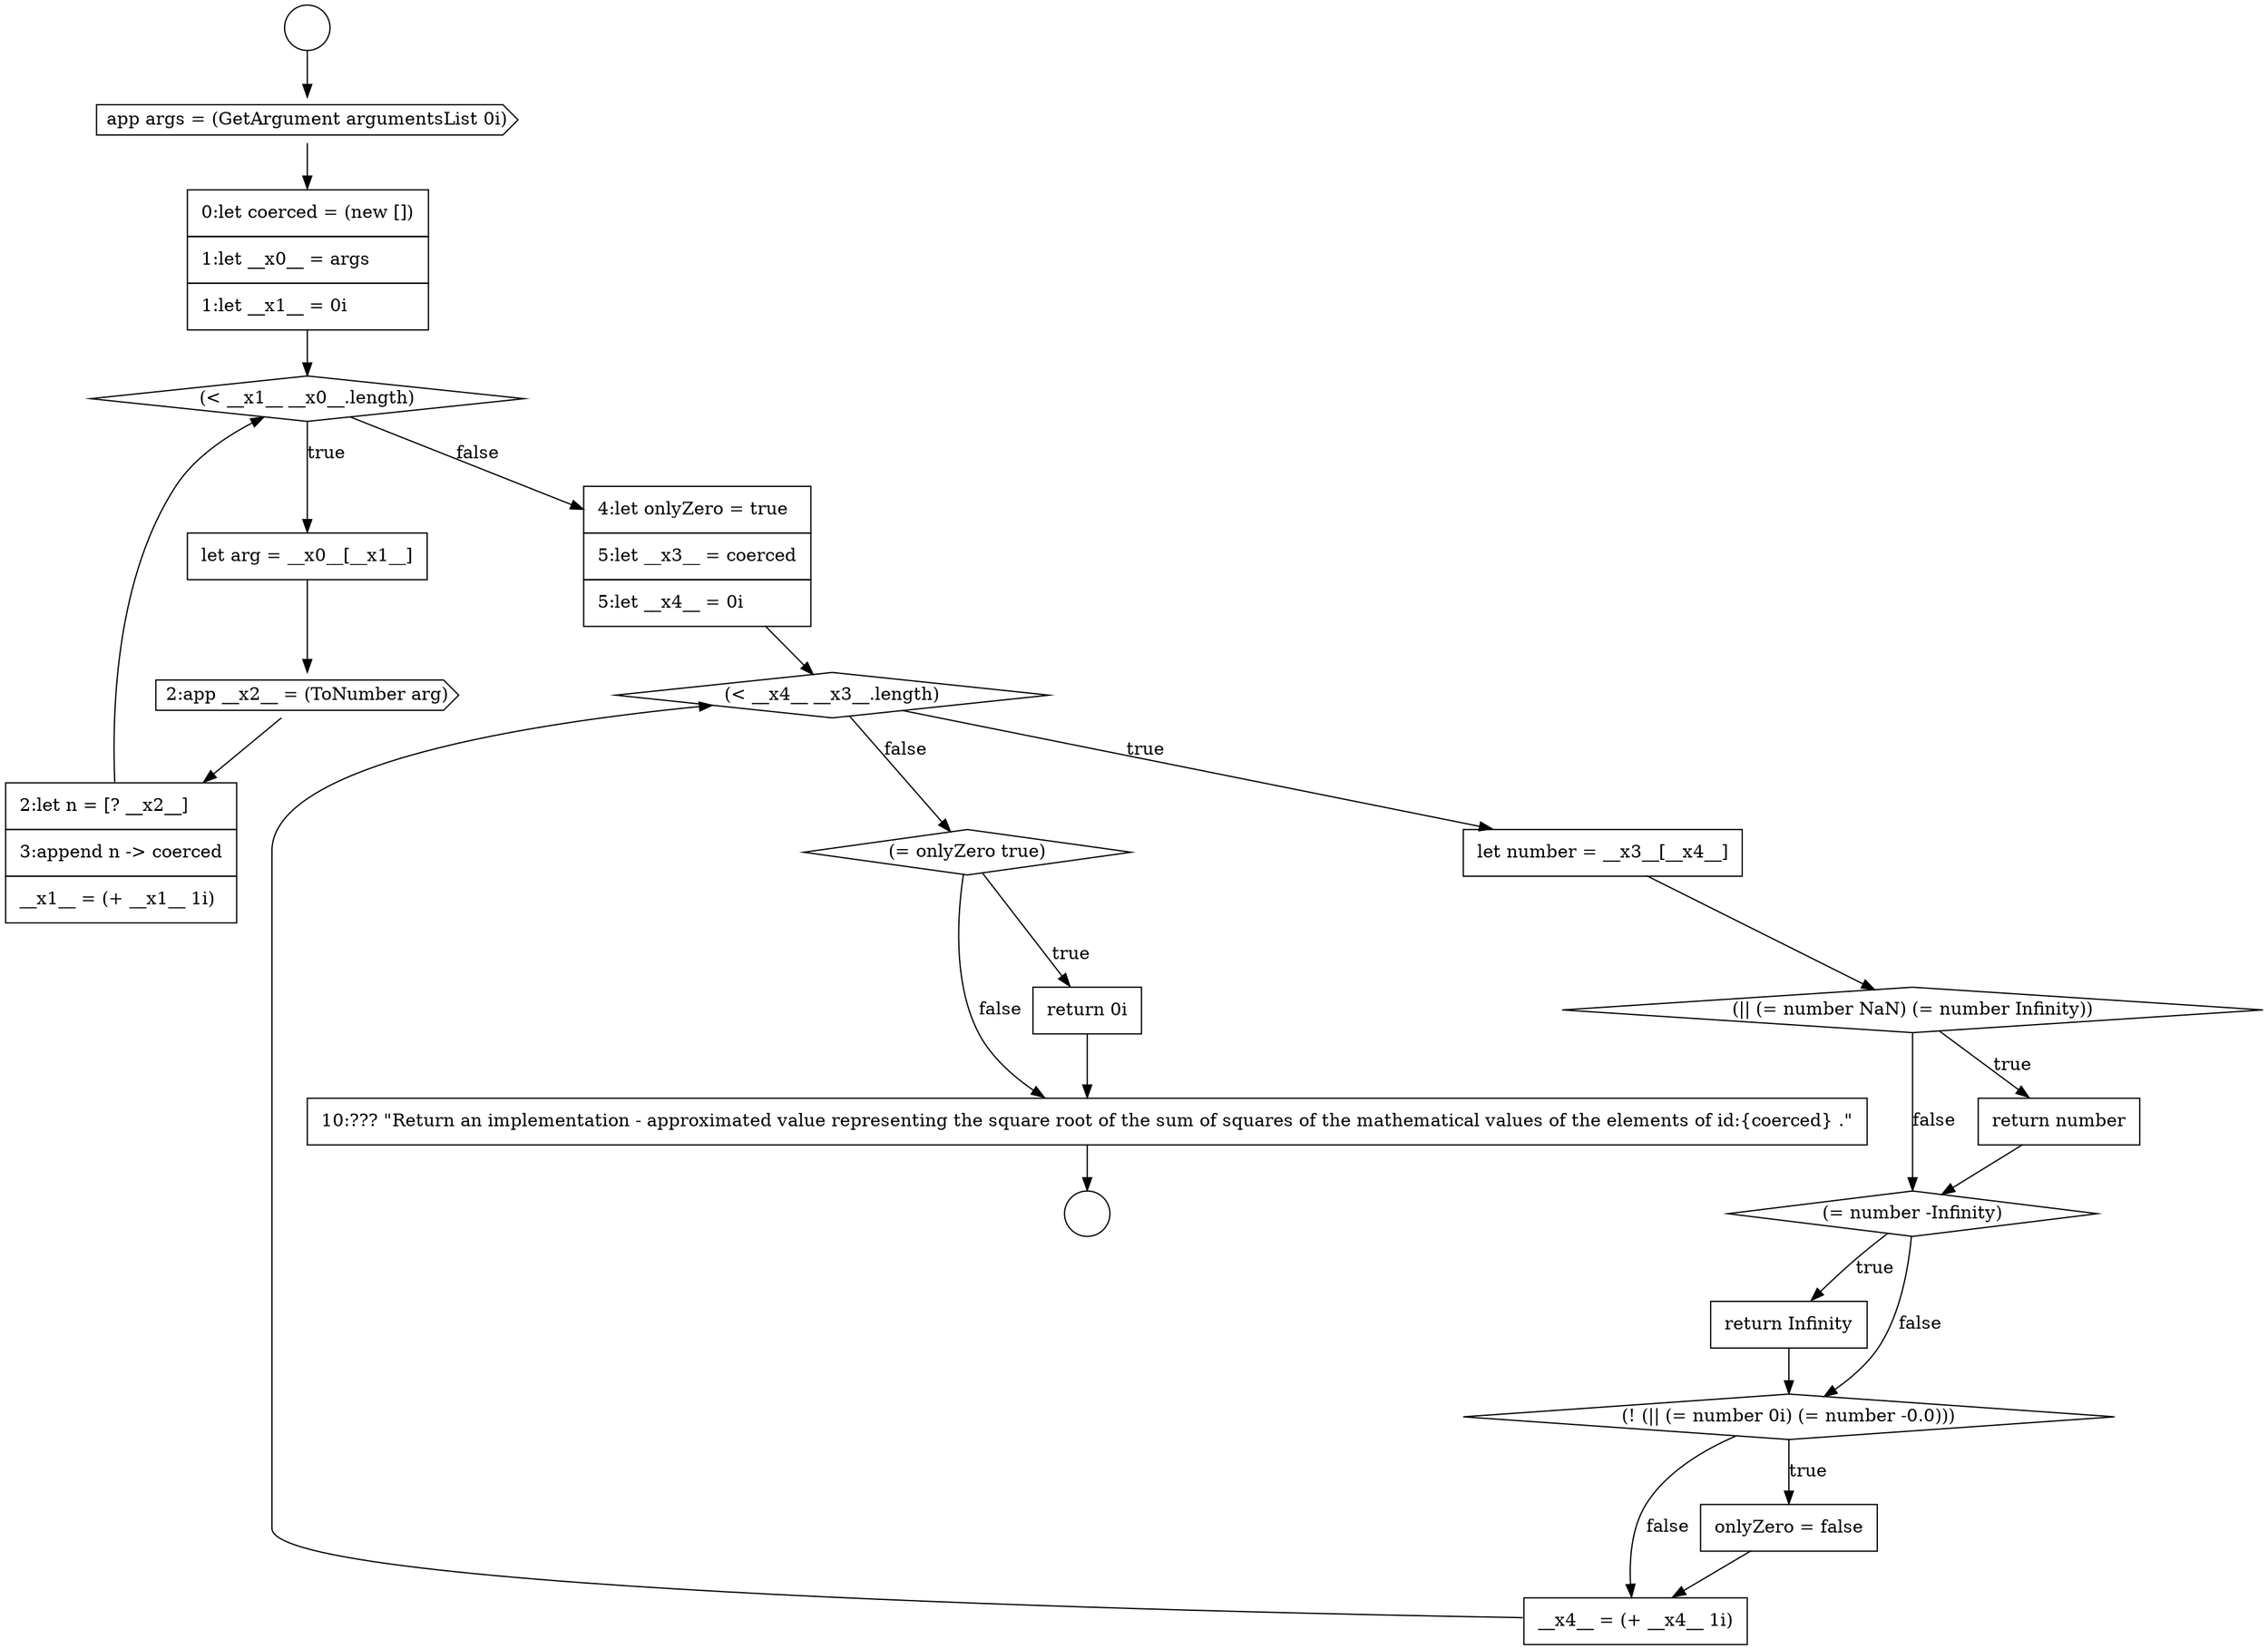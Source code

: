 digraph {
  node12869 [shape=circle label=" " color="black" fillcolor="white" style=filled]
  node12875 [shape=cds, label=<<font color="black">2:app __x2__ = (ToNumber arg)</font>> color="black" fillcolor="white" style=filled]
  node12888 [shape=none, margin=0, label=<<font color="black">
    <table border="0" cellborder="1" cellspacing="0" cellpadding="10">
      <tr><td align="left">return 0i</td></tr>
    </table>
  </font>> color="black" fillcolor="white" style=filled]
  node12878 [shape=diamond, label=<<font color="black">(&lt; __x4__ __x3__.length)</font>> color="black" fillcolor="white" style=filled]
  node12881 [shape=none, margin=0, label=<<font color="black">
    <table border="0" cellborder="1" cellspacing="0" cellpadding="10">
      <tr><td align="left">return number</td></tr>
    </table>
  </font>> color="black" fillcolor="white" style=filled]
  node12885 [shape=none, margin=0, label=<<font color="black">
    <table border="0" cellborder="1" cellspacing="0" cellpadding="10">
      <tr><td align="left">onlyZero = false</td></tr>
    </table>
  </font>> color="black" fillcolor="white" style=filled]
  node12870 [shape=circle label=" " color="black" fillcolor="white" style=filled]
  node12889 [shape=none, margin=0, label=<<font color="black">
    <table border="0" cellborder="1" cellspacing="0" cellpadding="10">
      <tr><td align="left">10:??? &quot;Return an implementation - approximated value representing the square root of the sum of squares of the mathematical values of the elements of id:{coerced} .&quot;</td></tr>
    </table>
  </font>> color="black" fillcolor="white" style=filled]
  node12874 [shape=none, margin=0, label=<<font color="black">
    <table border="0" cellborder="1" cellspacing="0" cellpadding="10">
      <tr><td align="left">let arg = __x0__[__x1__]</td></tr>
    </table>
  </font>> color="black" fillcolor="white" style=filled]
  node12877 [shape=none, margin=0, label=<<font color="black">
    <table border="0" cellborder="1" cellspacing="0" cellpadding="10">
      <tr><td align="left">4:let onlyZero = true</td></tr>
      <tr><td align="left">5:let __x3__ = coerced</td></tr>
      <tr><td align="left">5:let __x4__ = 0i</td></tr>
    </table>
  </font>> color="black" fillcolor="white" style=filled]
  node12882 [shape=diamond, label=<<font color="black">(= number -Infinity)</font>> color="black" fillcolor="white" style=filled]
  node12886 [shape=none, margin=0, label=<<font color="black">
    <table border="0" cellborder="1" cellspacing="0" cellpadding="10">
      <tr><td align="left">__x4__ = (+ __x4__ 1i)</td></tr>
    </table>
  </font>> color="black" fillcolor="white" style=filled]
  node12873 [shape=diamond, label=<<font color="black">(&lt; __x1__ __x0__.length)</font>> color="black" fillcolor="white" style=filled]
  node12871 [shape=cds, label=<<font color="black">app args = (GetArgument argumentsList 0i)</font>> color="black" fillcolor="white" style=filled]
  node12883 [shape=none, margin=0, label=<<font color="black">
    <table border="0" cellborder="1" cellspacing="0" cellpadding="10">
      <tr><td align="left">return Infinity</td></tr>
    </table>
  </font>> color="black" fillcolor="white" style=filled]
  node12880 [shape=diamond, label=<<font color="black">(|| (= number NaN) (= number Infinity))</font>> color="black" fillcolor="white" style=filled]
  node12876 [shape=none, margin=0, label=<<font color="black">
    <table border="0" cellborder="1" cellspacing="0" cellpadding="10">
      <tr><td align="left">2:let n = [? __x2__]</td></tr>
      <tr><td align="left">3:append n -&gt; coerced</td></tr>
      <tr><td align="left">__x1__ = (+ __x1__ 1i)</td></tr>
    </table>
  </font>> color="black" fillcolor="white" style=filled]
  node12872 [shape=none, margin=0, label=<<font color="black">
    <table border="0" cellborder="1" cellspacing="0" cellpadding="10">
      <tr><td align="left">0:let coerced = (new [])</td></tr>
      <tr><td align="left">1:let __x0__ = args</td></tr>
      <tr><td align="left">1:let __x1__ = 0i</td></tr>
    </table>
  </font>> color="black" fillcolor="white" style=filled]
  node12887 [shape=diamond, label=<<font color="black">(= onlyZero true)</font>> color="black" fillcolor="white" style=filled]
  node12879 [shape=none, margin=0, label=<<font color="black">
    <table border="0" cellborder="1" cellspacing="0" cellpadding="10">
      <tr><td align="left">let number = __x3__[__x4__]</td></tr>
    </table>
  </font>> color="black" fillcolor="white" style=filled]
  node12884 [shape=diamond, label=<<font color="black">(! (|| (= number 0i) (= number -0.0)))</font>> color="black" fillcolor="white" style=filled]
  node12879 -> node12880 [ color="black"]
  node12880 -> node12881 [label=<<font color="black">true</font>> color="black"]
  node12880 -> node12882 [label=<<font color="black">false</font>> color="black"]
  node12888 -> node12889 [ color="black"]
  node12885 -> node12886 [ color="black"]
  node12887 -> node12888 [label=<<font color="black">true</font>> color="black"]
  node12887 -> node12889 [label=<<font color="black">false</font>> color="black"]
  node12872 -> node12873 [ color="black"]
  node12883 -> node12884 [ color="black"]
  node12881 -> node12882 [ color="black"]
  node12886 -> node12878 [ color="black"]
  node12871 -> node12872 [ color="black"]
  node12878 -> node12879 [label=<<font color="black">true</font>> color="black"]
  node12878 -> node12887 [label=<<font color="black">false</font>> color="black"]
  node12884 -> node12885 [label=<<font color="black">true</font>> color="black"]
  node12884 -> node12886 [label=<<font color="black">false</font>> color="black"]
  node12889 -> node12870 [ color="black"]
  node12876 -> node12873 [ color="black"]
  node12873 -> node12874 [label=<<font color="black">true</font>> color="black"]
  node12873 -> node12877 [label=<<font color="black">false</font>> color="black"]
  node12877 -> node12878 [ color="black"]
  node12882 -> node12883 [label=<<font color="black">true</font>> color="black"]
  node12882 -> node12884 [label=<<font color="black">false</font>> color="black"]
  node12874 -> node12875 [ color="black"]
  node12875 -> node12876 [ color="black"]
  node12869 -> node12871 [ color="black"]
}
